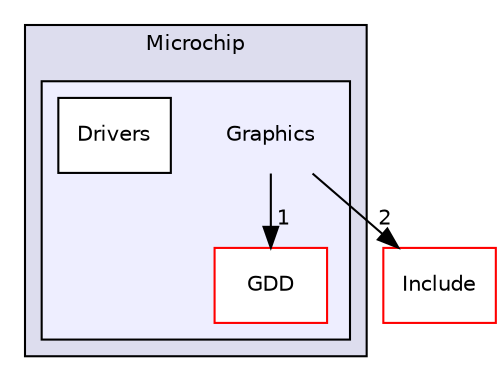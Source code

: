 digraph "C:/Users/mainuser/Desktop/School/SeniorProject/EthKitTCP/Microchip/Graphics" {
  compound=true
  node [ fontsize="10", fontname="Helvetica"];
  edge [ labelfontsize="10", labelfontname="Helvetica"];
  subgraph clusterdir_75a0e0ee32de9d5f6d78f757d89d8692 {
    graph [ bgcolor="#ddddee", pencolor="black", label="Microchip" fontname="Helvetica", fontsize="10", URL="dir_75a0e0ee32de9d5f6d78f757d89d8692.html"]
  subgraph clusterdir_b40b86b8cd6309394d98702fb88687f7 {
    graph [ bgcolor="#eeeeff", pencolor="black", label="" URL="dir_b40b86b8cd6309394d98702fb88687f7.html"];
    dir_b40b86b8cd6309394d98702fb88687f7 [shape=plaintext label="Graphics"];
    dir_667f830358ba233a9e81c5fecb40f52b [shape=box label="Drivers" color="black" fillcolor="white" style="filled" URL="dir_667f830358ba233a9e81c5fecb40f52b.html"];
    dir_2e0bb510e1281863566d5c26b2d8db19 [shape=box label="GDD" color="red" fillcolor="white" style="filled" URL="dir_2e0bb510e1281863566d5c26b2d8db19.html"];
  }
  }
  dir_7ce300d8a919a620616ec6bc64c02d37 [shape=box label="Include" fillcolor="white" style="filled" color="red" URL="dir_7ce300d8a919a620616ec6bc64c02d37.html"];
  dir_b40b86b8cd6309394d98702fb88687f7->dir_2e0bb510e1281863566d5c26b2d8db19 [headlabel="1", labeldistance=1.5 headhref="dir_000008_000010.html"];
  dir_b40b86b8cd6309394d98702fb88687f7->dir_7ce300d8a919a620616ec6bc64c02d37 [headlabel="2", labeldistance=1.5 headhref="dir_000008_000022.html"];
}

